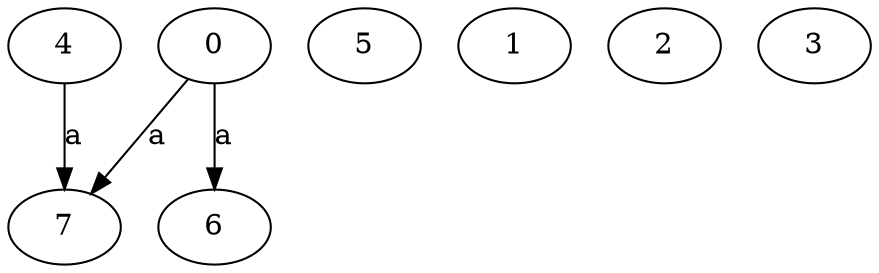 strict digraph  {
4;
0;
5;
1;
6;
2;
3;
7;
4 -> 7  [label=a];
0 -> 6  [label=a];
0 -> 7  [label=a];
}
